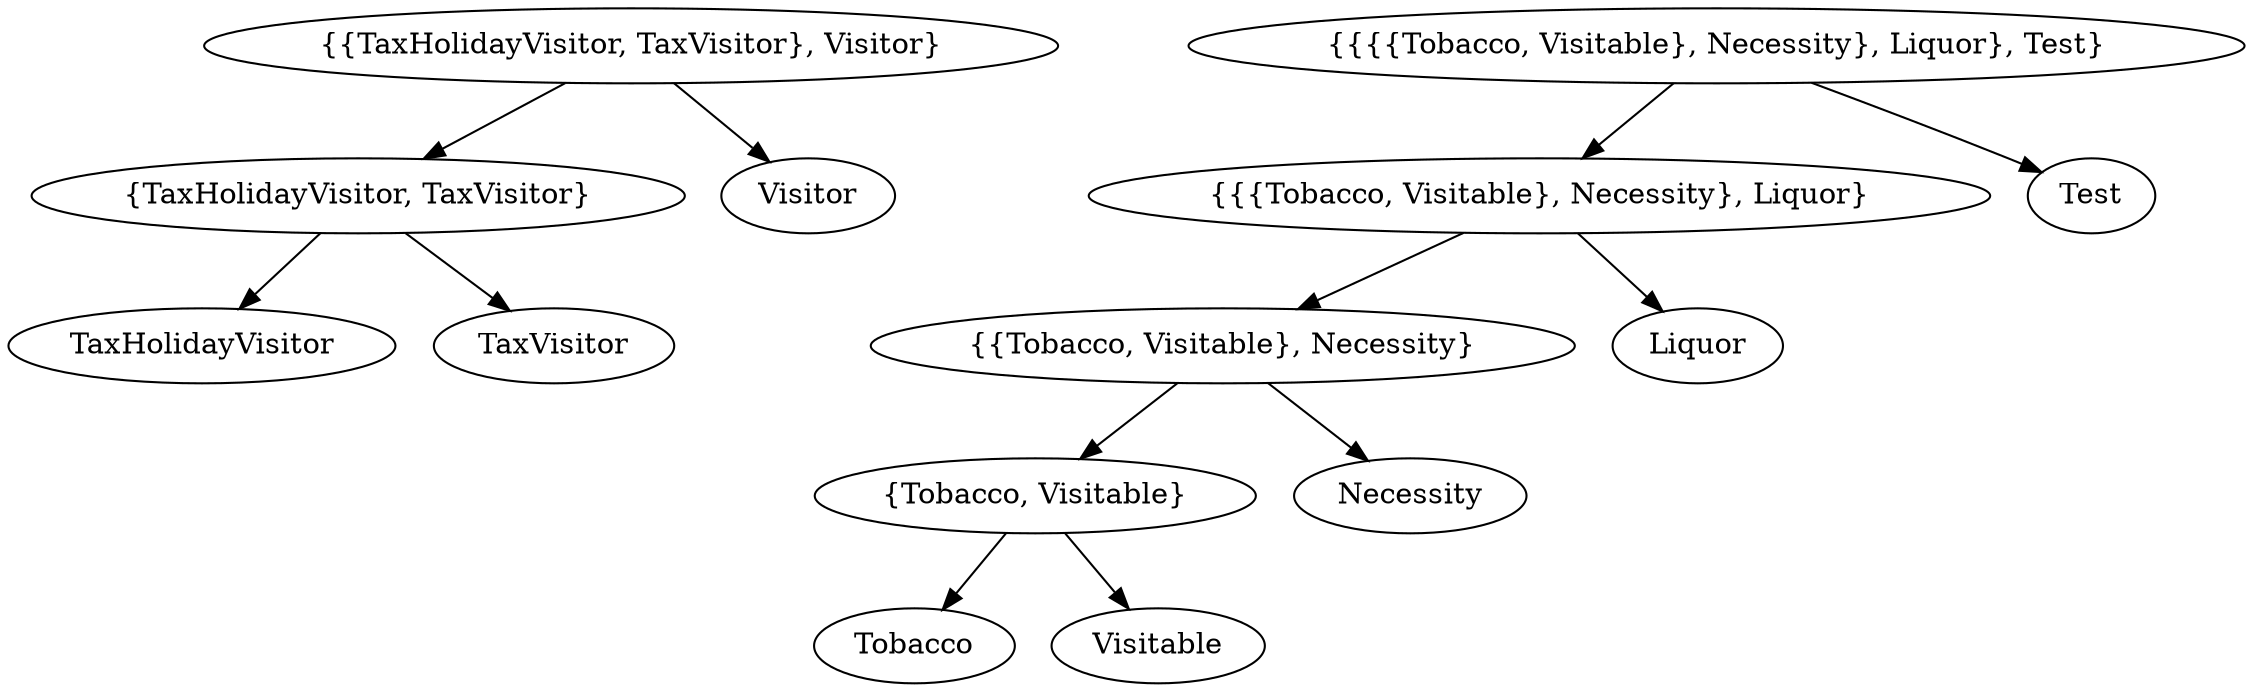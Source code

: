 digraph HierarchicalClustering {
  "{TaxHolidayVisitor, TaxVisitor}" -> "TaxHolidayVisitor";
  "{TaxHolidayVisitor, TaxVisitor}" -> "TaxVisitor";
  "{Tobacco, Visitable}" -> "Tobacco";
  "{Tobacco, Visitable}" -> "Visitable";
  "{{Tobacco, Visitable}, Necessity}" -> "{Tobacco, Visitable}";
  "{{Tobacco, Visitable}, Necessity}" -> "Necessity";
  "{{{Tobacco, Visitable}, Necessity}, Liquor}" -> "{{Tobacco, Visitable}, Necessity}";
  "{{{Tobacco, Visitable}, Necessity}, Liquor}" -> "Liquor";
  "{{{{Tobacco, Visitable}, Necessity}, Liquor}, Test}" -> "{{{Tobacco, Visitable}, Necessity}, Liquor}";
  "{{{{Tobacco, Visitable}, Necessity}, Liquor}, Test}" -> "Test";
  "{{TaxHolidayVisitor, TaxVisitor}, Visitor}" -> "{TaxHolidayVisitor, TaxVisitor}";
  "{{TaxHolidayVisitor, TaxVisitor}, Visitor}" -> "Visitor";
}
